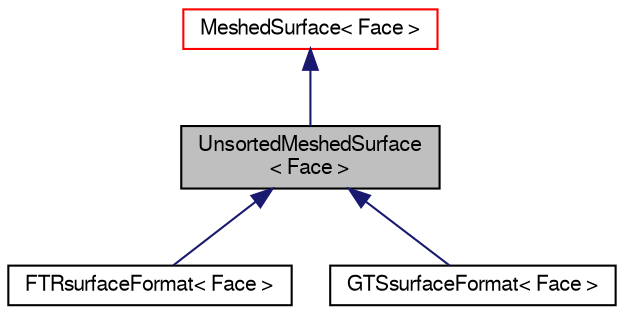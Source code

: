 digraph "UnsortedMeshedSurface&lt; Face &gt;"
{
  bgcolor="transparent";
  edge [fontname="FreeSans",fontsize="10",labelfontname="FreeSans",labelfontsize="10"];
  node [fontname="FreeSans",fontsize="10",shape=record];
  Node0 [label="UnsortedMeshedSurface\l\< Face \>",height=0.2,width=0.4,color="black", fillcolor="grey75", style="filled", fontcolor="black"];
  Node1 -> Node0 [dir="back",color="midnightblue",fontsize="10",style="solid",fontname="FreeSans"];
  Node1 [label="MeshedSurface\< Face \>",height=0.2,width=0.4,color="red",URL="$a29566.html",tooltip="A surface geometry mesh with zone information, not to be confused with the similarly named surfaceMes..."];
  Node0 -> Node11 [dir="back",color="midnightblue",fontsize="10",style="solid",fontname="FreeSans"];
  Node11 [label="FTRsurfaceFormat\< Face \>",height=0.2,width=0.4,color="black",URL="$a29590.html",tooltip="Reading of the (now deprecated and infrequently used) Foam Trisurface Format. "];
  Node0 -> Node12 [dir="back",color="midnightblue",fontsize="10",style="solid",fontname="FreeSans"];
  Node12 [label="GTSsurfaceFormat\< Face \>",height=0.2,width=0.4,color="black",URL="$a29598.html",tooltip="Provide a means of reading/writing GTS format. The output is never sorted by zone and is only written..."];
}
